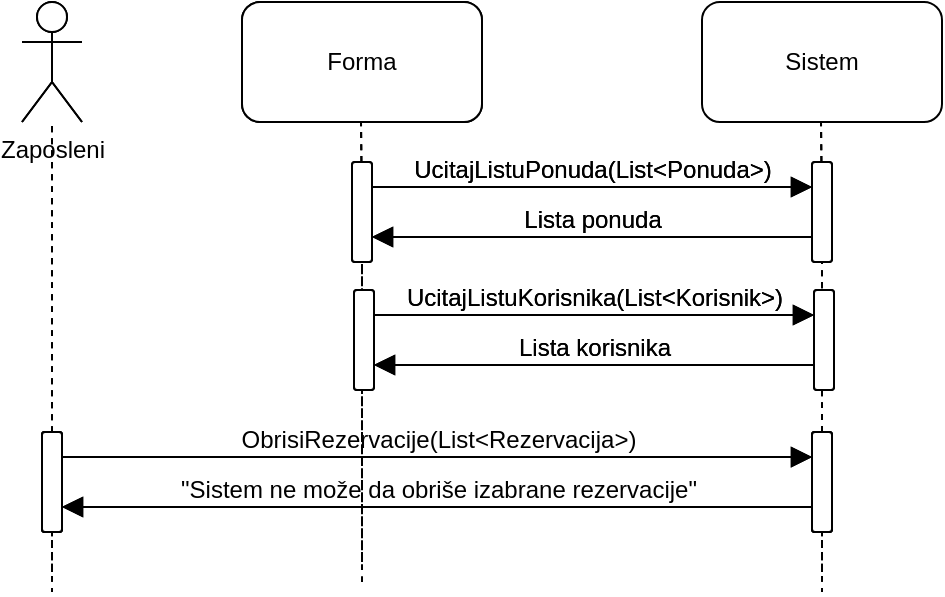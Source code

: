 <mxfile version="24.7.7">
  <diagram name="Page-1" id="2YBvvXClWsGukQMizWep">
    <mxGraphModel dx="1050" dy="530" grid="1" gridSize="10" guides="1" tooltips="1" connect="1" arrows="1" fold="1" page="1" pageScale="1" pageWidth="850" pageHeight="1100" math="0" shadow="0">
      <root>
        <mxCell id="0" />
        <mxCell id="1" parent="0" />
        <mxCell id="YEEM2RJTBx1bhuOSEW0l-1" value="Zaposleni" style="shape=umlActor;verticalLabelPosition=bottom;verticalAlign=top;html=1;outlineConnect=0;" parent="1" vertex="1">
          <mxGeometry x="40" y="40" width="30" height="60" as="geometry" />
        </mxCell>
        <mxCell id="YEEM2RJTBx1bhuOSEW0l-2" value="" style="endArrow=none;dashed=1;html=1;rounded=0;fontSize=12;startSize=8;endSize=8;curved=1;" parent="1" source="vn3jzW4ECJBIu7uXpiRa-1" edge="1">
          <mxGeometry width="50" height="50" relative="1" as="geometry">
            <mxPoint x="55" y="520" as="sourcePoint" />
            <mxPoint x="55" y="100" as="targetPoint" />
          </mxGeometry>
        </mxCell>
        <mxCell id="YEEM2RJTBx1bhuOSEW0l-3" value="Forma" style="rounded=1;whiteSpace=wrap;html=1;" parent="1" vertex="1">
          <mxGeometry x="150" y="40" width="120" height="60" as="geometry" />
        </mxCell>
        <mxCell id="YEEM2RJTBx1bhuOSEW0l-4" value="Sistem" style="rounded=1;whiteSpace=wrap;html=1;" parent="1" vertex="1">
          <mxGeometry x="380" y="40" width="120" height="60" as="geometry" />
        </mxCell>
        <mxCell id="YEEM2RJTBx1bhuOSEW0l-5" value="" style="endArrow=none;dashed=1;html=1;rounded=0;fontSize=12;startSize=8;endSize=8;curved=1;" parent="1" source="YEEM2RJTBx1bhuOSEW0l-7" edge="1">
          <mxGeometry width="50" height="50" relative="1" as="geometry">
            <mxPoint x="209.5" y="350" as="sourcePoint" />
            <mxPoint x="209.5" y="100" as="targetPoint" />
          </mxGeometry>
        </mxCell>
        <mxCell id="YEEM2RJTBx1bhuOSEW0l-6" value="" style="endArrow=none;dashed=1;html=1;rounded=0;fontSize=12;startSize=8;endSize=8;curved=1;" parent="1" source="YEEM2RJTBx1bhuOSEW0l-9" edge="1">
          <mxGeometry width="50" height="50" relative="1" as="geometry">
            <mxPoint x="439.5" y="350" as="sourcePoint" />
            <mxPoint x="439.5" y="100" as="targetPoint" />
          </mxGeometry>
        </mxCell>
        <mxCell id="YEEM2RJTBx1bhuOSEW0l-7" value="" style="rounded=1;whiteSpace=wrap;html=1;rotation=-90;" parent="1" vertex="1">
          <mxGeometry x="185" y="140" width="50" height="10" as="geometry" />
        </mxCell>
        <mxCell id="YEEM2RJTBx1bhuOSEW0l-10" value="" style="endArrow=none;dashed=1;html=1;rounded=0;fontSize=12;startSize=8;endSize=8;curved=1;" parent="1" source="YEEM2RJTBx1bhuOSEW0l-13" target="YEEM2RJTBx1bhuOSEW0l-9" edge="1">
          <mxGeometry width="50" height="50" relative="1" as="geometry">
            <mxPoint x="439.5" y="350" as="sourcePoint" />
            <mxPoint x="439.5" y="100" as="targetPoint" />
          </mxGeometry>
        </mxCell>
        <mxCell id="YEEM2RJTBx1bhuOSEW0l-9" value="" style="rounded=1;whiteSpace=wrap;html=1;rotation=-90;" parent="1" vertex="1">
          <mxGeometry x="415" y="140" width="50" height="10" as="geometry" />
        </mxCell>
        <mxCell id="YEEM2RJTBx1bhuOSEW0l-13" value="" style="rounded=1;whiteSpace=wrap;html=1;rotation=-90;" parent="1" vertex="1">
          <mxGeometry x="415" y="275" width="50" height="10" as="geometry" />
        </mxCell>
        <mxCell id="YEEM2RJTBx1bhuOSEW0l-16" value="" style="endArrow=none;dashed=1;html=1;rounded=0;fontSize=12;startSize=8;endSize=8;curved=1;entryX=0;entryY=0.5;entryDx=0;entryDy=0;" parent="1" target="YEEM2RJTBx1bhuOSEW0l-7" edge="1">
          <mxGeometry width="50" height="50" relative="1" as="geometry">
            <mxPoint x="210" y="330" as="sourcePoint" />
            <mxPoint x="210" y="330" as="targetPoint" />
          </mxGeometry>
        </mxCell>
        <mxCell id="YEEM2RJTBx1bhuOSEW0l-18" value="" style="endArrow=none;dashed=1;html=1;rounded=0;fontSize=12;startSize=8;endSize=8;curved=1;exitX=1;exitY=0.5;exitDx=0;exitDy=0;" parent="1" source="hrLlSWi1UARKcxIhK7bV-7" edge="1">
          <mxGeometry width="50" height="50" relative="1" as="geometry">
            <mxPoint x="440" y="405" as="sourcePoint" />
            <mxPoint x="440" y="335" as="targetPoint" />
          </mxGeometry>
        </mxCell>
        <mxCell id="YEEM2RJTBx1bhuOSEW0l-19" value="UcitajListuPonuda(List&amp;lt;Ponuda&amp;gt;)" style="html=1;verticalAlign=bottom;labelBackgroundColor=none;endArrow=block;endFill=1;rounded=0;fontSize=12;startSize=8;endSize=8;curved=1;entryX=0.75;entryY=0;entryDx=0;entryDy=0;exitX=0.75;exitY=1;exitDx=0;exitDy=0;" parent="1" source="YEEM2RJTBx1bhuOSEW0l-7" target="YEEM2RJTBx1bhuOSEW0l-9" edge="1">
          <mxGeometry width="160" relative="1" as="geometry">
            <mxPoint x="220" y="140" as="sourcePoint" />
            <mxPoint x="380" y="140" as="targetPoint" />
          </mxGeometry>
        </mxCell>
        <mxCell id="YEEM2RJTBx1bhuOSEW0l-20" value="Lista ponuda" style="html=1;verticalAlign=bottom;labelBackgroundColor=none;endArrow=block;endFill=1;rounded=0;fontSize=12;startSize=8;endSize=8;curved=1;entryX=0.25;entryY=1;entryDx=0;entryDy=0;exitX=0.25;exitY=0;exitDx=0;exitDy=0;" parent="1" source="YEEM2RJTBx1bhuOSEW0l-9" target="YEEM2RJTBx1bhuOSEW0l-7" edge="1">
          <mxGeometry width="160" relative="1" as="geometry">
            <mxPoint x="430" y="150" as="sourcePoint" />
            <mxPoint x="590" y="150" as="targetPoint" />
          </mxGeometry>
        </mxCell>
        <mxCell id="vn3jzW4ECJBIu7uXpiRa-1" value="" style="rounded=1;whiteSpace=wrap;html=1;rotation=-90;" parent="1" vertex="1">
          <mxGeometry x="30" y="275" width="50" height="10" as="geometry" />
        </mxCell>
        <mxCell id="vn3jzW4ECJBIu7uXpiRa-4" value="" style="endArrow=none;dashed=1;html=1;rounded=0;fontSize=12;startSize=8;endSize=8;curved=1;exitX=1;exitY=0.5;exitDx=0;exitDy=0;" parent="1" source="hrLlSWi1UARKcxIhK7bV-12" edge="1">
          <mxGeometry width="50" height="50" relative="1" as="geometry">
            <mxPoint x="55" y="405" as="sourcePoint" />
            <mxPoint x="55" y="335" as="targetPoint" />
          </mxGeometry>
        </mxCell>
        <mxCell id="hrLlSWi1UARKcxIhK7bV-6" value="" style="endArrow=none;dashed=1;html=1;rounded=0;fontSize=12;startSize=8;endSize=8;curved=1;" parent="1" target="hrLlSWi1UARKcxIhK7bV-7" edge="1">
          <mxGeometry width="50" height="50" relative="1" as="geometry">
            <mxPoint x="440" y="325" as="sourcePoint" />
            <mxPoint x="440" y="225" as="targetPoint" />
          </mxGeometry>
        </mxCell>
        <mxCell id="hrLlSWi1UARKcxIhK7bV-7" value="" style="rounded=1;whiteSpace=wrap;html=1;rotation=-90;" parent="1" vertex="1">
          <mxGeometry x="415" y="275" width="50" height="10" as="geometry" />
        </mxCell>
        <mxCell id="hrLlSWi1UARKcxIhK7bV-8" value="ObrisiRezervacije(List&amp;lt;Rezervacija&amp;gt;)" style="html=1;verticalAlign=bottom;labelBackgroundColor=none;endArrow=block;endFill=1;rounded=0;fontSize=12;startSize=8;endSize=8;curved=1;entryX=0.75;entryY=0;entryDx=0;entryDy=0;exitX=0.75;exitY=1;exitDx=0;exitDy=0;" parent="1" source="hrLlSWi1UARKcxIhK7bV-12" target="hrLlSWi1UARKcxIhK7bV-7" edge="1">
          <mxGeometry width="160" relative="1" as="geometry">
            <mxPoint x="215" y="267.5" as="sourcePoint" />
            <mxPoint x="440" y="265" as="targetPoint" />
          </mxGeometry>
        </mxCell>
        <mxCell id="hrLlSWi1UARKcxIhK7bV-9" value="&quot;Sistem ne može da obriše izabrane rezervacije&quot;" style="html=1;verticalAlign=bottom;labelBackgroundColor=none;endArrow=block;endFill=1;rounded=0;fontSize=12;startSize=8;endSize=8;curved=1;entryX=0.25;entryY=1;entryDx=0;entryDy=0;exitX=0.25;exitY=0;exitDx=0;exitDy=0;" parent="1" source="hrLlSWi1UARKcxIhK7bV-7" target="hrLlSWi1UARKcxIhK7bV-12" edge="1">
          <mxGeometry width="160" relative="1" as="geometry">
            <mxPoint x="430" y="295" as="sourcePoint" />
            <mxPoint x="215" y="292.5" as="targetPoint" />
          </mxGeometry>
        </mxCell>
        <mxCell id="hrLlSWi1UARKcxIhK7bV-11" value="" style="endArrow=none;dashed=1;html=1;rounded=0;fontSize=12;startSize=8;endSize=8;curved=1;" parent="1" target="hrLlSWi1UARKcxIhK7bV-12" edge="1">
          <mxGeometry width="50" height="50" relative="1" as="geometry">
            <mxPoint x="55" y="325" as="sourcePoint" />
            <mxPoint x="55" y="225" as="targetPoint" />
          </mxGeometry>
        </mxCell>
        <mxCell id="hrLlSWi1UARKcxIhK7bV-12" value="" style="rounded=1;whiteSpace=wrap;html=1;rotation=-90;" parent="1" vertex="1">
          <mxGeometry x="30" y="275" width="50" height="10" as="geometry" />
        </mxCell>
        <mxCell id="TiKnO-J2ULFNogHZbKts-1" value="" style="rounded=1;whiteSpace=wrap;html=1;rotation=-90;" parent="1" vertex="1">
          <mxGeometry x="186" y="204" width="50" height="10" as="geometry" />
        </mxCell>
        <mxCell id="TiKnO-J2ULFNogHZbKts-2" value="" style="rounded=1;whiteSpace=wrap;html=1;rotation=-90;" parent="1" vertex="1">
          <mxGeometry x="416" y="204" width="50" height="10" as="geometry" />
        </mxCell>
        <mxCell id="TiKnO-J2ULFNogHZbKts-3" value="UcitajListuKorisnika(List&amp;lt;Korisnik&amp;gt;)" style="html=1;verticalAlign=bottom;labelBackgroundColor=none;endArrow=block;endFill=1;rounded=0;fontSize=12;startSize=8;endSize=8;curved=1;entryX=0.75;entryY=0;entryDx=0;entryDy=0;exitX=0.75;exitY=1;exitDx=0;exitDy=0;" parent="1" source="TiKnO-J2ULFNogHZbKts-1" target="TiKnO-J2ULFNogHZbKts-2" edge="1">
          <mxGeometry width="160" relative="1" as="geometry">
            <mxPoint x="221" y="204" as="sourcePoint" />
            <mxPoint x="381" y="204" as="targetPoint" />
          </mxGeometry>
        </mxCell>
        <mxCell id="TiKnO-J2ULFNogHZbKts-4" value="Lista korisnika" style="html=1;verticalAlign=bottom;labelBackgroundColor=none;endArrow=block;endFill=1;rounded=0;fontSize=12;startSize=8;endSize=8;curved=1;entryX=0.25;entryY=1;entryDx=0;entryDy=0;exitX=0.25;exitY=0;exitDx=0;exitDy=0;" parent="1" source="TiKnO-J2ULFNogHZbKts-2" target="TiKnO-J2ULFNogHZbKts-1" edge="1">
          <mxGeometry width="160" relative="1" as="geometry">
            <mxPoint x="431" y="214" as="sourcePoint" />
            <mxPoint x="591" y="214" as="targetPoint" />
          </mxGeometry>
        </mxCell>
        <mxCell id="QKEqj9zbWLhx44pr6UtN-1" value="" style="shape=umlActor;verticalLabelPosition=bottom;verticalAlign=top;html=1;outlineConnect=0;" parent="1" vertex="1">
          <mxGeometry x="40" y="40" width="30" height="60" as="geometry" />
        </mxCell>
        <mxCell id="QKEqj9zbWLhx44pr6UtN-2" value="" style="endArrow=none;dashed=1;html=1;rounded=0;fontSize=12;startSize=8;endSize=8;curved=1;" parent="1" source="QKEqj9zbWLhx44pr6UtN-21" edge="1">
          <mxGeometry width="50" height="50" relative="1" as="geometry">
            <mxPoint x="55" y="520" as="sourcePoint" />
            <mxPoint x="55" y="100" as="targetPoint" />
          </mxGeometry>
        </mxCell>
        <mxCell id="QKEqj9zbWLhx44pr6UtN-3" value="Forma" style="rounded=1;whiteSpace=wrap;html=1;" parent="1" vertex="1">
          <mxGeometry x="150" y="40" width="120" height="60" as="geometry" />
        </mxCell>
        <mxCell id="QKEqj9zbWLhx44pr6UtN-4" value="" style="endArrow=none;dashed=1;html=1;rounded=0;fontSize=12;startSize=8;endSize=8;curved=1;" parent="1" source="QKEqj9zbWLhx44pr6UtN-6" edge="1">
          <mxGeometry width="50" height="50" relative="1" as="geometry">
            <mxPoint x="209.5" y="350" as="sourcePoint" />
            <mxPoint x="209.5" y="100" as="targetPoint" />
          </mxGeometry>
        </mxCell>
        <mxCell id="QKEqj9zbWLhx44pr6UtN-5" value="" style="endArrow=none;dashed=1;html=1;rounded=0;fontSize=12;startSize=8;endSize=8;curved=1;" parent="1" source="QKEqj9zbWLhx44pr6UtN-8" edge="1">
          <mxGeometry width="50" height="50" relative="1" as="geometry">
            <mxPoint x="439.5" y="350" as="sourcePoint" />
            <mxPoint x="439.5" y="100" as="targetPoint" />
          </mxGeometry>
        </mxCell>
        <mxCell id="QKEqj9zbWLhx44pr6UtN-6" value="" style="rounded=1;whiteSpace=wrap;html=1;rotation=-90;" parent="1" vertex="1">
          <mxGeometry x="185" y="140" width="50" height="10" as="geometry" />
        </mxCell>
        <mxCell id="QKEqj9zbWLhx44pr6UtN-7" value="" style="endArrow=none;dashed=1;html=1;rounded=0;fontSize=12;startSize=8;endSize=8;curved=1;" parent="1" source="QKEqj9zbWLhx44pr6UtN-10" target="QKEqj9zbWLhx44pr6UtN-8" edge="1">
          <mxGeometry width="50" height="50" relative="1" as="geometry">
            <mxPoint x="439.5" y="350" as="sourcePoint" />
            <mxPoint x="439.5" y="100" as="targetPoint" />
          </mxGeometry>
        </mxCell>
        <mxCell id="QKEqj9zbWLhx44pr6UtN-8" value="" style="rounded=1;whiteSpace=wrap;html=1;rotation=-90;" parent="1" vertex="1">
          <mxGeometry x="415" y="140" width="50" height="10" as="geometry" />
        </mxCell>
        <mxCell id="QKEqj9zbWLhx44pr6UtN-10" value="" style="rounded=1;whiteSpace=wrap;html=1;rotation=-90;" parent="1" vertex="1">
          <mxGeometry x="415" y="275" width="50" height="10" as="geometry" />
        </mxCell>
        <mxCell id="QKEqj9zbWLhx44pr6UtN-11" value="" style="endArrow=none;dashed=1;html=1;rounded=0;fontSize=12;startSize=8;endSize=8;curved=1;entryX=0;entryY=0.5;entryDx=0;entryDy=0;" parent="1" target="QKEqj9zbWLhx44pr6UtN-6" edge="1">
          <mxGeometry width="50" height="50" relative="1" as="geometry">
            <mxPoint x="210" y="320" as="sourcePoint" />
            <mxPoint x="210" y="330" as="targetPoint" />
          </mxGeometry>
        </mxCell>
        <mxCell id="QKEqj9zbWLhx44pr6UtN-12" value="" style="endArrow=none;dashed=1;html=1;rounded=0;fontSize=12;startSize=8;endSize=8;curved=1;exitX=1;exitY=0.5;exitDx=0;exitDy=0;" parent="1" source="QKEqj9zbWLhx44pr6UtN-25" edge="1">
          <mxGeometry width="50" height="50" relative="1" as="geometry">
            <mxPoint x="440" y="405" as="sourcePoint" />
            <mxPoint x="440" y="335" as="targetPoint" />
          </mxGeometry>
        </mxCell>
        <mxCell id="QKEqj9zbWLhx44pr6UtN-14" value="UcitajListuPonuda(List&amp;lt;Ponuda&amp;gt;)" style="html=1;verticalAlign=bottom;labelBackgroundColor=none;endArrow=block;endFill=1;rounded=0;fontSize=12;startSize=8;endSize=8;curved=1;entryX=0.75;entryY=0;entryDx=0;entryDy=0;exitX=0.75;exitY=1;exitDx=0;exitDy=0;" parent="1" source="QKEqj9zbWLhx44pr6UtN-6" target="QKEqj9zbWLhx44pr6UtN-8" edge="1">
          <mxGeometry width="160" relative="1" as="geometry">
            <mxPoint x="220" y="140" as="sourcePoint" />
            <mxPoint x="380" y="140" as="targetPoint" />
          </mxGeometry>
        </mxCell>
        <mxCell id="QKEqj9zbWLhx44pr6UtN-15" value="Lista ponuda" style="html=1;verticalAlign=bottom;labelBackgroundColor=none;endArrow=block;endFill=1;rounded=0;fontSize=12;startSize=8;endSize=8;curved=1;entryX=0.25;entryY=1;entryDx=0;entryDy=0;exitX=0.25;exitY=0;exitDx=0;exitDy=0;" parent="1" source="QKEqj9zbWLhx44pr6UtN-8" target="QKEqj9zbWLhx44pr6UtN-6" edge="1">
          <mxGeometry width="160" relative="1" as="geometry">
            <mxPoint x="430" y="150" as="sourcePoint" />
            <mxPoint x="590" y="150" as="targetPoint" />
          </mxGeometry>
        </mxCell>
        <mxCell id="QKEqj9zbWLhx44pr6UtN-21" value="" style="rounded=1;whiteSpace=wrap;html=1;rotation=-90;" parent="1" vertex="1">
          <mxGeometry x="30" y="275" width="50" height="10" as="geometry" />
        </mxCell>
        <mxCell id="QKEqj9zbWLhx44pr6UtN-22" value="" style="endArrow=none;dashed=1;html=1;rounded=0;fontSize=12;startSize=8;endSize=8;curved=1;exitX=1;exitY=0.5;exitDx=0;exitDy=0;" parent="1" source="QKEqj9zbWLhx44pr6UtN-29" edge="1">
          <mxGeometry width="50" height="50" relative="1" as="geometry">
            <mxPoint x="55" y="405" as="sourcePoint" />
            <mxPoint x="55" y="335" as="targetPoint" />
          </mxGeometry>
        </mxCell>
        <mxCell id="QKEqj9zbWLhx44pr6UtN-24" value="" style="endArrow=none;dashed=1;html=1;rounded=0;fontSize=12;startSize=8;endSize=8;curved=1;" parent="1" target="QKEqj9zbWLhx44pr6UtN-25" edge="1">
          <mxGeometry width="50" height="50" relative="1" as="geometry">
            <mxPoint x="440" y="325" as="sourcePoint" />
            <mxPoint x="440" y="225" as="targetPoint" />
          </mxGeometry>
        </mxCell>
        <mxCell id="QKEqj9zbWLhx44pr6UtN-25" value="" style="rounded=1;whiteSpace=wrap;html=1;rotation=-90;" parent="1" vertex="1">
          <mxGeometry x="415" y="275" width="50" height="10" as="geometry" />
        </mxCell>
        <mxCell id="QKEqj9zbWLhx44pr6UtN-26" value="" style="html=1;verticalAlign=bottom;labelBackgroundColor=none;endArrow=block;endFill=1;rounded=0;fontSize=12;startSize=8;endSize=8;curved=1;entryX=0.75;entryY=0;entryDx=0;entryDy=0;exitX=0.75;exitY=1;exitDx=0;exitDy=0;" parent="1" source="QKEqj9zbWLhx44pr6UtN-29" target="QKEqj9zbWLhx44pr6UtN-25" edge="1">
          <mxGeometry width="160" relative="1" as="geometry">
            <mxPoint x="215" y="267.5" as="sourcePoint" />
            <mxPoint x="440" y="265" as="targetPoint" />
            <Array as="points">
              <mxPoint x="150" y="268" />
            </Array>
          </mxGeometry>
        </mxCell>
        <mxCell id="QKEqj9zbWLhx44pr6UtN-27" value="" style="html=1;verticalAlign=bottom;labelBackgroundColor=none;endArrow=block;endFill=1;rounded=0;fontSize=12;startSize=8;endSize=8;curved=1;entryX=0.25;entryY=1;entryDx=0;entryDy=0;exitX=0.25;exitY=0;exitDx=0;exitDy=0;" parent="1" source="QKEqj9zbWLhx44pr6UtN-25" target="QKEqj9zbWLhx44pr6UtN-29" edge="1">
          <mxGeometry width="160" relative="1" as="geometry">
            <mxPoint x="430" y="295" as="sourcePoint" />
            <mxPoint x="215" y="292.5" as="targetPoint" />
          </mxGeometry>
        </mxCell>
        <mxCell id="QKEqj9zbWLhx44pr6UtN-28" value="" style="endArrow=none;dashed=1;html=1;rounded=0;fontSize=12;startSize=8;endSize=8;curved=1;" parent="1" target="QKEqj9zbWLhx44pr6UtN-29" edge="1">
          <mxGeometry width="50" height="50" relative="1" as="geometry">
            <mxPoint x="55" y="325" as="sourcePoint" />
            <mxPoint x="55" y="225" as="targetPoint" />
          </mxGeometry>
        </mxCell>
        <mxCell id="QKEqj9zbWLhx44pr6UtN-29" value="" style="rounded=1;whiteSpace=wrap;html=1;rotation=-90;" parent="1" vertex="1">
          <mxGeometry x="30" y="275" width="50" height="10" as="geometry" />
        </mxCell>
        <mxCell id="QKEqj9zbWLhx44pr6UtN-30" value="" style="rounded=1;whiteSpace=wrap;html=1;rotation=-90;" parent="1" vertex="1">
          <mxGeometry x="186" y="204" width="50" height="10" as="geometry" />
        </mxCell>
        <mxCell id="QKEqj9zbWLhx44pr6UtN-31" value="" style="rounded=1;whiteSpace=wrap;html=1;rotation=-90;" parent="1" vertex="1">
          <mxGeometry x="416" y="204" width="50" height="10" as="geometry" />
        </mxCell>
        <mxCell id="QKEqj9zbWLhx44pr6UtN-32" value="UcitajListuKorisnika(List&amp;lt;Korisnik&amp;gt;)" style="html=1;verticalAlign=bottom;labelBackgroundColor=none;endArrow=block;endFill=1;rounded=0;fontSize=12;startSize=8;endSize=8;curved=1;entryX=0.75;entryY=0;entryDx=0;entryDy=0;exitX=0.75;exitY=1;exitDx=0;exitDy=0;" parent="1" source="QKEqj9zbWLhx44pr6UtN-30" target="QKEqj9zbWLhx44pr6UtN-31" edge="1">
          <mxGeometry width="160" relative="1" as="geometry">
            <mxPoint x="221" y="204" as="sourcePoint" />
            <mxPoint x="381" y="204" as="targetPoint" />
          </mxGeometry>
        </mxCell>
        <mxCell id="QKEqj9zbWLhx44pr6UtN-33" value="Lista korisnika" style="html=1;verticalAlign=bottom;labelBackgroundColor=none;endArrow=block;endFill=1;rounded=0;fontSize=12;startSize=8;endSize=8;curved=1;entryX=0.25;entryY=1;entryDx=0;entryDy=0;exitX=0.25;exitY=0;exitDx=0;exitDy=0;" parent="1" source="QKEqj9zbWLhx44pr6UtN-31" target="QKEqj9zbWLhx44pr6UtN-30" edge="1">
          <mxGeometry width="160" relative="1" as="geometry">
            <mxPoint x="431" y="214" as="sourcePoint" />
            <mxPoint x="591" y="214" as="targetPoint" />
          </mxGeometry>
        </mxCell>
      </root>
    </mxGraphModel>
  </diagram>
</mxfile>
